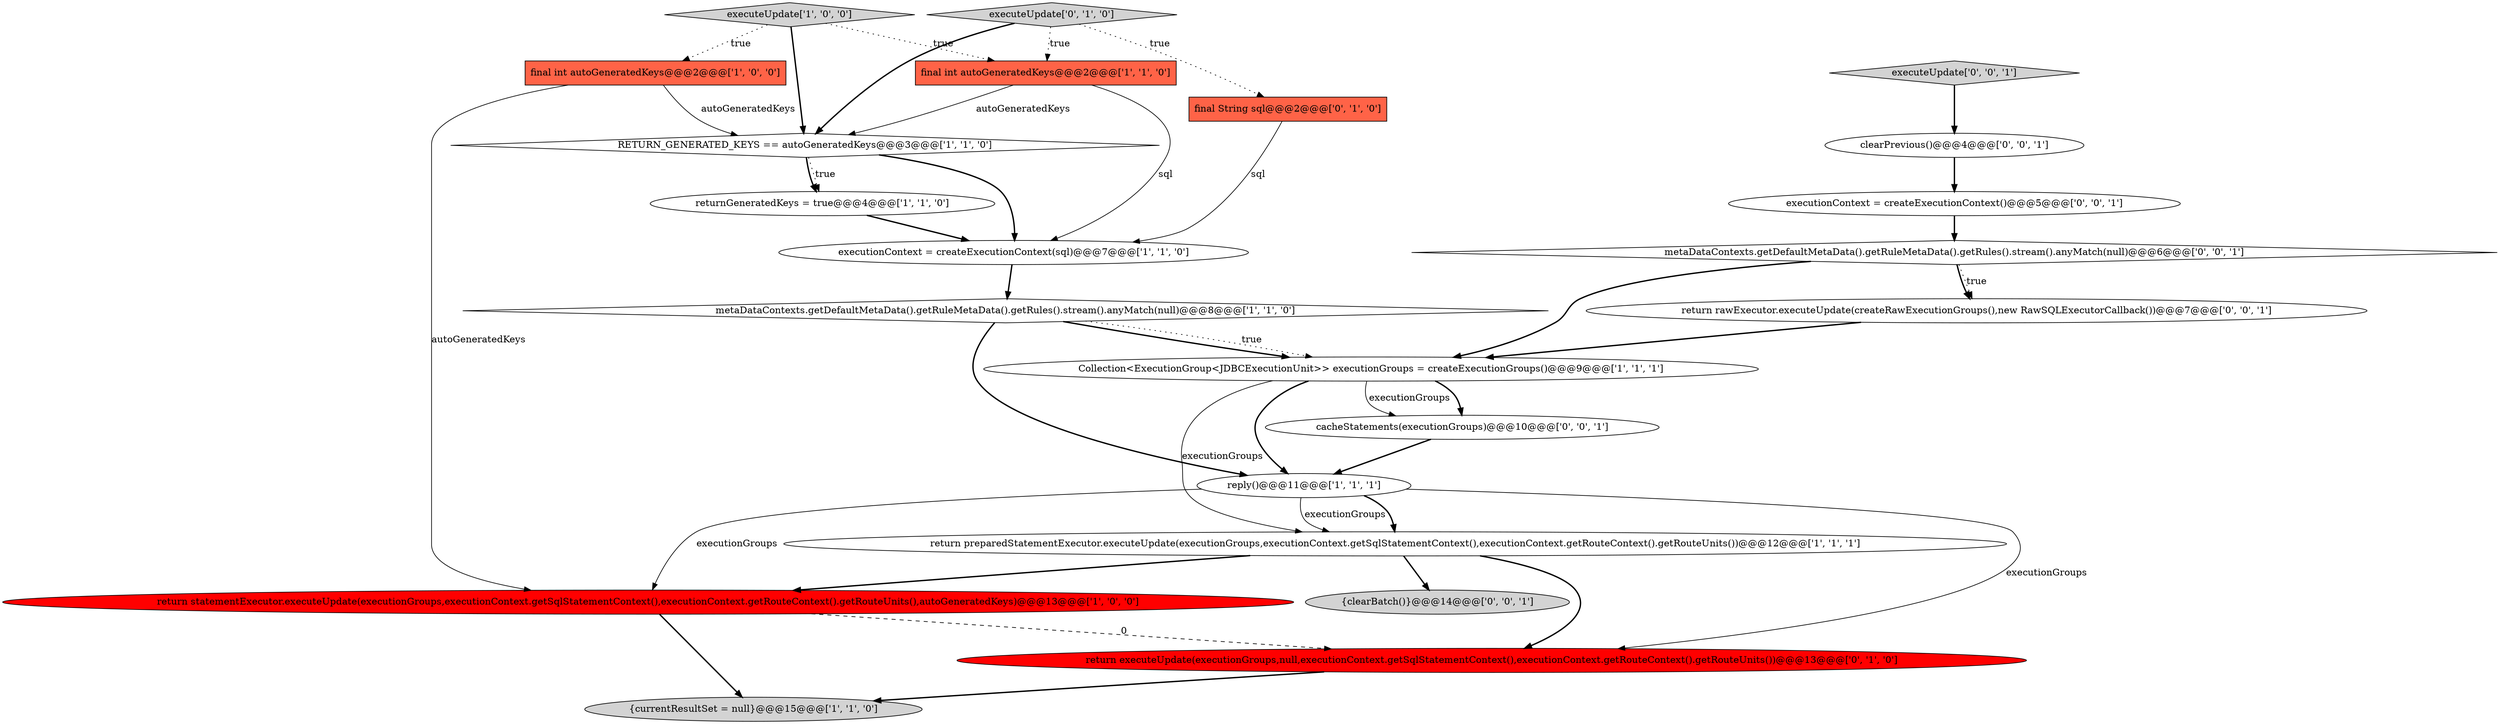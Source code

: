 digraph {
18 [style = filled, label = "return rawExecutor.executeUpdate(createRawExecutionGroups(),new RawSQLExecutorCallback())@@@7@@@['0', '0', '1']", fillcolor = white, shape = ellipse image = "AAA0AAABBB3BBB"];
21 [style = filled, label = "metaDataContexts.getDefaultMetaData().getRuleMetaData().getRules().stream().anyMatch(null)@@@6@@@['0', '0', '1']", fillcolor = white, shape = diamond image = "AAA0AAABBB3BBB"];
10 [style = filled, label = "return statementExecutor.executeUpdate(executionGroups,executionContext.getSqlStatementContext(),executionContext.getRouteContext().getRouteUnits(),autoGeneratedKeys)@@@13@@@['1', '0', '0']", fillcolor = red, shape = ellipse image = "AAA1AAABBB1BBB"];
14 [style = filled, label = "return executeUpdate(executionGroups,null,executionContext.getSqlStatementContext(),executionContext.getRouteContext().getRouteUnits())@@@13@@@['0', '1', '0']", fillcolor = red, shape = ellipse image = "AAA1AAABBB2BBB"];
2 [style = filled, label = "returnGeneratedKeys = true@@@4@@@['1', '1', '0']", fillcolor = white, shape = ellipse image = "AAA0AAABBB1BBB"];
5 [style = filled, label = "Collection<ExecutionGroup<JDBCExecutionUnit>> executionGroups = createExecutionGroups()@@@9@@@['1', '1', '1']", fillcolor = white, shape = ellipse image = "AAA0AAABBB1BBB"];
13 [style = filled, label = "executeUpdate['0', '1', '0']", fillcolor = lightgray, shape = diamond image = "AAA0AAABBB2BBB"];
15 [style = filled, label = "clearPrevious()@@@4@@@['0', '0', '1']", fillcolor = white, shape = ellipse image = "AAA0AAABBB3BBB"];
3 [style = filled, label = "executionContext = createExecutionContext(sql)@@@7@@@['1', '1', '0']", fillcolor = white, shape = ellipse image = "AAA0AAABBB1BBB"];
12 [style = filled, label = "final String sql@@@2@@@['0', '1', '0']", fillcolor = tomato, shape = box image = "AAA0AAABBB2BBB"];
11 [style = filled, label = "executeUpdate['1', '0', '0']", fillcolor = lightgray, shape = diamond image = "AAA0AAABBB1BBB"];
1 [style = filled, label = "{currentResultSet = null}@@@15@@@['1', '1', '0']", fillcolor = lightgray, shape = ellipse image = "AAA0AAABBB1BBB"];
6 [style = filled, label = "RETURN_GENERATED_KEYS == autoGeneratedKeys@@@3@@@['1', '1', '0']", fillcolor = white, shape = diamond image = "AAA0AAABBB1BBB"];
7 [style = filled, label = "reply()@@@11@@@['1', '1', '1']", fillcolor = white, shape = ellipse image = "AAA0AAABBB1BBB"];
19 [style = filled, label = "{clearBatch()}@@@14@@@['0', '0', '1']", fillcolor = lightgray, shape = ellipse image = "AAA0AAABBB3BBB"];
16 [style = filled, label = "cacheStatements(executionGroups)@@@10@@@['0', '0', '1']", fillcolor = white, shape = ellipse image = "AAA0AAABBB3BBB"];
9 [style = filled, label = "metaDataContexts.getDefaultMetaData().getRuleMetaData().getRules().stream().anyMatch(null)@@@8@@@['1', '1', '0']", fillcolor = white, shape = diamond image = "AAA0AAABBB1BBB"];
17 [style = filled, label = "executionContext = createExecutionContext()@@@5@@@['0', '0', '1']", fillcolor = white, shape = ellipse image = "AAA0AAABBB3BBB"];
8 [style = filled, label = "return preparedStatementExecutor.executeUpdate(executionGroups,executionContext.getSqlStatementContext(),executionContext.getRouteContext().getRouteUnits())@@@12@@@['1', '1', '1']", fillcolor = white, shape = ellipse image = "AAA0AAABBB1BBB"];
0 [style = filled, label = "final int autoGeneratedKeys@@@2@@@['1', '0', '0']", fillcolor = tomato, shape = box image = "AAA0AAABBB1BBB"];
20 [style = filled, label = "executeUpdate['0', '0', '1']", fillcolor = lightgray, shape = diamond image = "AAA0AAABBB3BBB"];
4 [style = filled, label = "final int autoGeneratedKeys@@@2@@@['1', '1', '0']", fillcolor = tomato, shape = box image = "AAA0AAABBB1BBB"];
6->3 [style = bold, label=""];
8->10 [style = bold, label=""];
0->10 [style = solid, label="autoGeneratedKeys"];
4->3 [style = solid, label="sql"];
13->12 [style = dotted, label="true"];
21->18 [style = dotted, label="true"];
8->19 [style = bold, label=""];
2->3 [style = bold, label=""];
7->8 [style = solid, label="executionGroups"];
11->6 [style = bold, label=""];
16->7 [style = bold, label=""];
8->14 [style = bold, label=""];
11->4 [style = dotted, label="true"];
9->7 [style = bold, label=""];
7->8 [style = bold, label=""];
7->10 [style = solid, label="executionGroups"];
21->18 [style = bold, label=""];
14->1 [style = bold, label=""];
7->14 [style = solid, label="executionGroups"];
4->6 [style = solid, label="autoGeneratedKeys"];
6->2 [style = bold, label=""];
5->16 [style = bold, label=""];
3->9 [style = bold, label=""];
21->5 [style = bold, label=""];
15->17 [style = bold, label=""];
6->2 [style = dotted, label="true"];
5->8 [style = solid, label="executionGroups"];
18->5 [style = bold, label=""];
11->0 [style = dotted, label="true"];
9->5 [style = bold, label=""];
5->7 [style = bold, label=""];
0->6 [style = solid, label="autoGeneratedKeys"];
12->3 [style = solid, label="sql"];
13->6 [style = bold, label=""];
10->1 [style = bold, label=""];
20->15 [style = bold, label=""];
17->21 [style = bold, label=""];
10->14 [style = dashed, label="0"];
13->4 [style = dotted, label="true"];
5->16 [style = solid, label="executionGroups"];
9->5 [style = dotted, label="true"];
}
